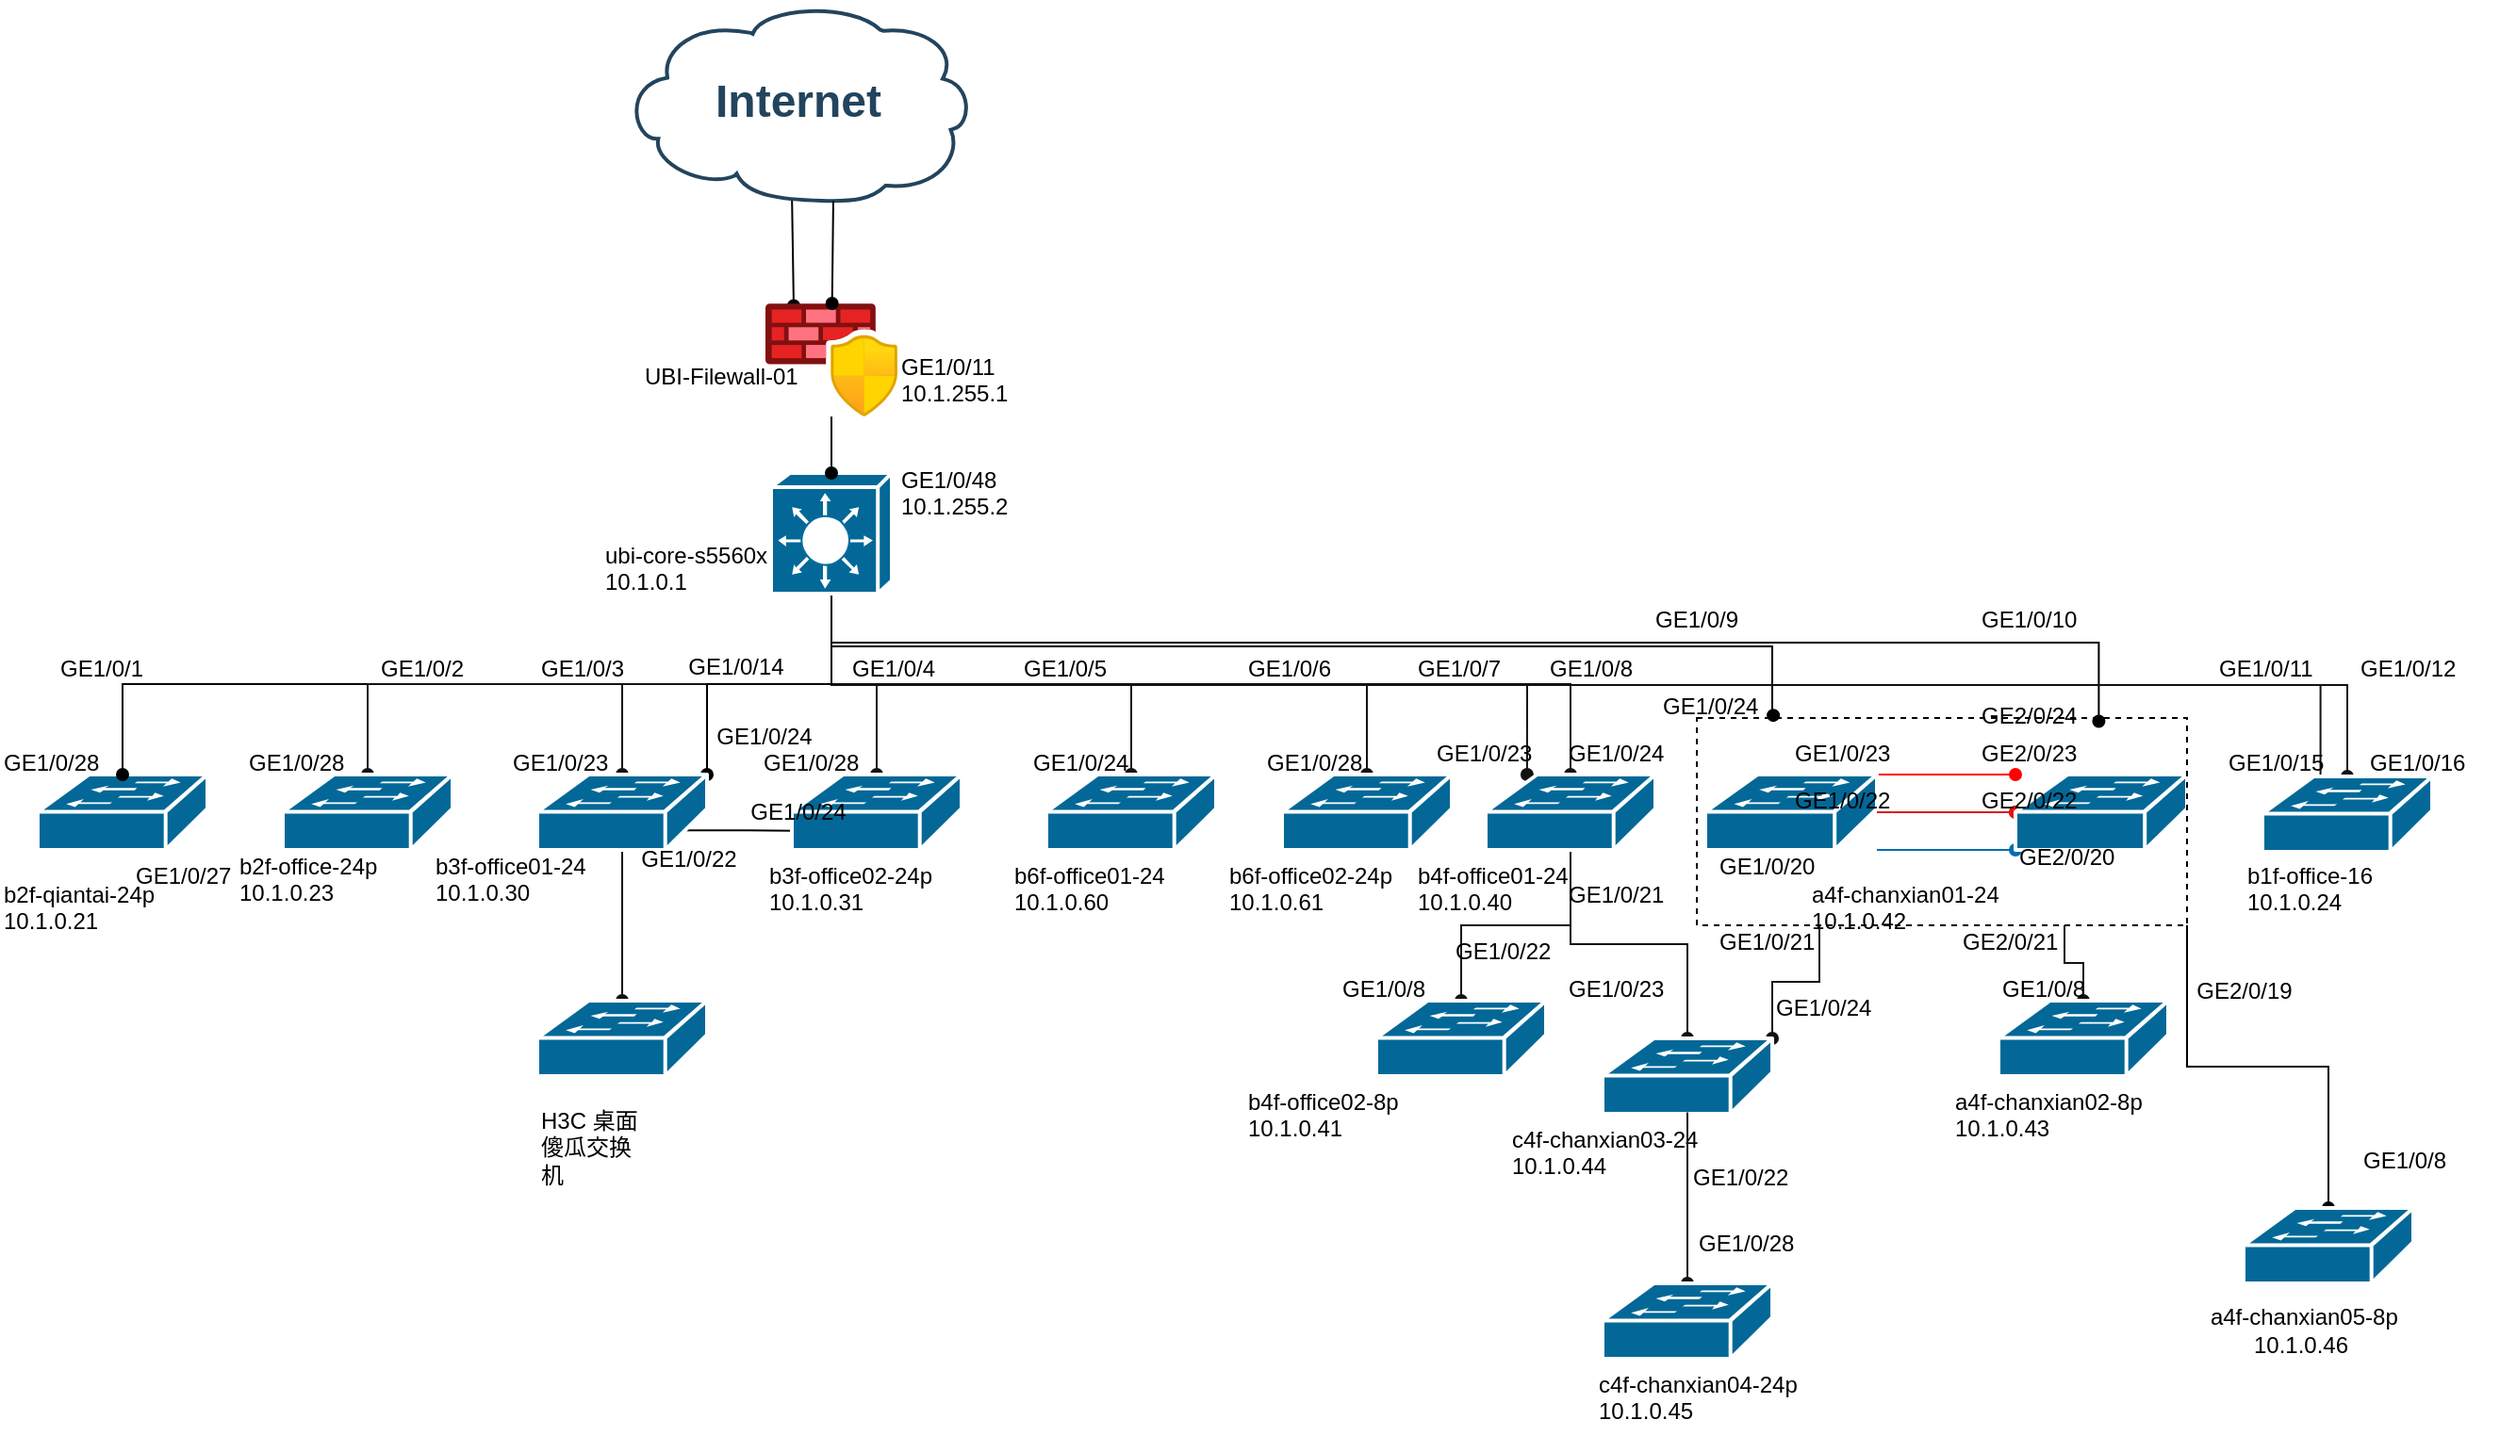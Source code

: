 <mxfile version="21.5.2" type="github">
  <diagram id="qAC-2gUao3_XOrqV8QIQ" name="第 1 页">
    <mxGraphModel dx="1050" dy="541" grid="1" gridSize="10" guides="1" tooltips="1" connect="1" arrows="1" fold="1" page="1" pageScale="1" pageWidth="1654" pageHeight="1169" math="0" shadow="0">
      <root>
        <mxCell id="0" />
        <mxCell id="1" parent="0" />
        <mxCell id="j8gw7dnLNOPa8KJu4PWc-7" style="rounded=0;orthogonalLoop=1;jettySize=auto;html=1;entryX=0.214;entryY=0.02;entryDx=0;entryDy=0;entryPerimeter=0;endArrow=oval;endFill=1;" parent="1" target="j8gw7dnLNOPa8KJu4PWc-6" edge="1">
          <mxGeometry relative="1" as="geometry">
            <mxPoint x="600" y="270" as="sourcePoint" />
          </mxGeometry>
        </mxCell>
        <mxCell id="j8gw7dnLNOPa8KJu4PWc-1" value="Internet" style="shape=mxgraph.cisco.storage.cloud;html=1;dashed=0;strokeColor=#23445D;fillColor=#ffffff;strokeWidth=2;fontFamily=Helvetica;fontSize=24;fontColor=#23445D;align=center;fontStyle=1" parent="1" vertex="1">
          <mxGeometry x="510" y="170" width="186" height="106" as="geometry" />
        </mxCell>
        <mxCell id="j8gw7dnLNOPa8KJu4PWc-2" value="" style="shape=mxgraph.cisco.switches.workgroup_switch;sketch=0;html=1;pointerEvents=1;dashed=0;fillColor=#036897;strokeColor=#ffffff;strokeWidth=2;verticalLabelPosition=bottom;verticalAlign=top;align=center;outlineConnect=0;" parent="1" vertex="1">
          <mxGeometry x="200" y="580" width="90" height="40" as="geometry" />
        </mxCell>
        <mxCell id="j8gw7dnLNOPa8KJu4PWc-13" style="edgeStyle=orthogonalEdgeStyle;rounded=0;orthogonalLoop=1;jettySize=auto;html=1;exitX=0.5;exitY=1;exitDx=0;exitDy=0;exitPerimeter=0;entryX=0.5;entryY=0;entryDx=0;entryDy=0;entryPerimeter=0;endArrow=oval;endFill=1;" parent="1" source="j8gw7dnLNOPa8KJu4PWc-3" target="j8gw7dnLNOPa8KJu4PWc-2" edge="1">
          <mxGeometry relative="1" as="geometry" />
        </mxCell>
        <mxCell id="BBU3DSzOWEY-UXr2ZPLk-32" style="edgeStyle=orthogonalEdgeStyle;rounded=0;orthogonalLoop=1;jettySize=auto;html=1;exitX=0.5;exitY=1;exitDx=0;exitDy=0;exitPerimeter=0;endArrow=oval;endFill=1;entryX=0.156;entryY=-0.013;entryDx=0;entryDy=0;entryPerimeter=0;" parent="1" source="j8gw7dnLNOPa8KJu4PWc-3" target="BBU3DSzOWEY-UXr2ZPLk-63" edge="1">
          <mxGeometry relative="1" as="geometry">
            <mxPoint x="1121" y="545" as="targetPoint" />
            <Array as="points">
              <mxPoint x="621" y="512" />
              <mxPoint x="1120" y="512" />
              <mxPoint x="1120" y="545" />
              <mxPoint x="1121" y="545" />
            </Array>
          </mxGeometry>
        </mxCell>
        <mxCell id="BBU3DSzOWEY-UXr2ZPLk-33" style="edgeStyle=orthogonalEdgeStyle;rounded=0;orthogonalLoop=1;jettySize=auto;html=1;exitX=0.5;exitY=1;exitDx=0;exitDy=0;exitPerimeter=0;entryX=0.82;entryY=0.016;entryDx=0;entryDy=0;entryPerimeter=0;endArrow=oval;endFill=1;" parent="1" source="j8gw7dnLNOPa8KJu4PWc-3" target="BBU3DSzOWEY-UXr2ZPLk-63" edge="1">
          <mxGeometry relative="1" as="geometry">
            <mxPoint x="1291.674" y="542.16" as="targetPoint" />
            <Array as="points">
              <mxPoint x="621" y="510" />
              <mxPoint x="1293" y="510" />
            </Array>
          </mxGeometry>
        </mxCell>
        <mxCell id="BBU3DSzOWEY-UXr2ZPLk-50" style="edgeStyle=orthogonalEdgeStyle;rounded=0;orthogonalLoop=1;jettySize=auto;html=1;exitX=0.5;exitY=1;exitDx=0;exitDy=0;exitPerimeter=0;entryX=0.5;entryY=0;entryDx=0;entryDy=0;entryPerimeter=0;strokeColor=#121212;endArrow=oval;endFill=1;" parent="1" source="j8gw7dnLNOPa8KJu4PWc-3" target="BBU3DSzOWEY-UXr2ZPLk-49" edge="1">
          <mxGeometry relative="1" as="geometry" />
        </mxCell>
        <mxCell id="BBU3DSzOWEY-UXr2ZPLk-52" style="edgeStyle=orthogonalEdgeStyle;rounded=0;orthogonalLoop=1;jettySize=auto;html=1;exitX=0.5;exitY=1;exitDx=0;exitDy=0;exitPerimeter=0;strokeColor=#121212;endArrow=oval;endFill=1;" parent="1" source="j8gw7dnLNOPa8KJu4PWc-3" target="BBU3DSzOWEY-UXr2ZPLk-51" edge="1">
          <mxGeometry relative="1" as="geometry" />
        </mxCell>
        <mxCell id="BBU3DSzOWEY-UXr2ZPLk-54" style="edgeStyle=orthogonalEdgeStyle;rounded=0;orthogonalLoop=1;jettySize=auto;html=1;exitX=0.5;exitY=1;exitDx=0;exitDy=0;exitPerimeter=0;entryX=0.5;entryY=0;entryDx=0;entryDy=0;entryPerimeter=0;strokeColor=#121212;endArrow=oval;endFill=1;" parent="1" source="j8gw7dnLNOPa8KJu4PWc-3" target="BBU3DSzOWEY-UXr2ZPLk-53" edge="1">
          <mxGeometry relative="1" as="geometry" />
        </mxCell>
        <mxCell id="BBU3DSzOWEY-UXr2ZPLk-56" style="edgeStyle=orthogonalEdgeStyle;rounded=0;orthogonalLoop=1;jettySize=auto;html=1;exitX=0.5;exitY=1;exitDx=0;exitDy=0;exitPerimeter=0;strokeColor=#121212;endArrow=oval;endFill=1;" parent="1" source="j8gw7dnLNOPa8KJu4PWc-3" target="BBU3DSzOWEY-UXr2ZPLk-55" edge="1">
          <mxGeometry relative="1" as="geometry" />
        </mxCell>
        <mxCell id="BBU3DSzOWEY-UXr2ZPLk-58" style="edgeStyle=orthogonalEdgeStyle;rounded=0;orthogonalLoop=1;jettySize=auto;html=1;exitX=0.5;exitY=1;exitDx=0;exitDy=0;exitPerimeter=0;strokeColor=#121212;endArrow=oval;endFill=1;" parent="1" source="j8gw7dnLNOPa8KJu4PWc-3" target="BBU3DSzOWEY-UXr2ZPLk-57" edge="1">
          <mxGeometry relative="1" as="geometry" />
        </mxCell>
        <mxCell id="BBU3DSzOWEY-UXr2ZPLk-61" style="edgeStyle=orthogonalEdgeStyle;rounded=0;orthogonalLoop=1;jettySize=auto;html=1;exitX=0.5;exitY=1;exitDx=0;exitDy=0;exitPerimeter=0;entryX=0.244;entryY=0;entryDx=0;entryDy=0;entryPerimeter=0;strokeColor=#121212;endArrow=oval;endFill=1;" parent="1" source="j8gw7dnLNOPa8KJu4PWc-3" target="BBU3DSzOWEY-UXr2ZPLk-60" edge="1">
          <mxGeometry relative="1" as="geometry" />
        </mxCell>
        <mxCell id="BBU3DSzOWEY-UXr2ZPLk-62" style="edgeStyle=orthogonalEdgeStyle;rounded=0;orthogonalLoop=1;jettySize=auto;html=1;exitX=0.5;exitY=1;exitDx=0;exitDy=0;exitPerimeter=0;strokeColor=#121212;endArrow=oval;endFill=1;" parent="1" source="j8gw7dnLNOPa8KJu4PWc-3" target="BBU3DSzOWEY-UXr2ZPLk-60" edge="1">
          <mxGeometry relative="1" as="geometry" />
        </mxCell>
        <mxCell id="BBU3DSzOWEY-UXr2ZPLk-66" style="edgeStyle=orthogonalEdgeStyle;rounded=0;orthogonalLoop=1;jettySize=auto;html=1;exitX=0.5;exitY=1;exitDx=0;exitDy=0;exitPerimeter=0;entryX=0.342;entryY=0.32;entryDx=0;entryDy=0;entryPerimeter=0;strokeColor=#121212;endArrow=oval;endFill=1;" parent="1" source="j8gw7dnLNOPa8KJu4PWc-3" target="BBU3DSzOWEY-UXr2ZPLk-65" edge="1">
          <mxGeometry relative="1" as="geometry" />
        </mxCell>
        <mxCell id="BBU3DSzOWEY-UXr2ZPLk-74" style="edgeStyle=orthogonalEdgeStyle;rounded=0;orthogonalLoop=1;jettySize=auto;html=1;exitX=0.5;exitY=1;exitDx=0;exitDy=0;exitPerimeter=0;strokeColor=#121212;endArrow=oval;endFill=1;" parent="1" source="j8gw7dnLNOPa8KJu4PWc-3" target="BBU3DSzOWEY-UXr2ZPLk-65" edge="1">
          <mxGeometry relative="1" as="geometry" />
        </mxCell>
        <mxCell id="bvoL1i-0vqs1QrC019pb-3" style="edgeStyle=orthogonalEdgeStyle;rounded=0;orthogonalLoop=1;jettySize=auto;html=1;exitX=0.5;exitY=1;exitDx=0;exitDy=0;exitPerimeter=0;entryX=1;entryY=0;entryDx=0;entryDy=0;entryPerimeter=0;endArrow=oval;endFill=1;" edge="1" parent="1" source="j8gw7dnLNOPa8KJu4PWc-3" target="BBU3DSzOWEY-UXr2ZPLk-51">
          <mxGeometry relative="1" as="geometry" />
        </mxCell>
        <mxCell id="j8gw7dnLNOPa8KJu4PWc-3" value="" style="shape=mxgraph.cisco.switches.layer_3_switch;sketch=0;html=1;pointerEvents=1;dashed=0;fillColor=#036897;strokeColor=#ffffff;strokeWidth=2;verticalLabelPosition=bottom;verticalAlign=top;align=center;outlineConnect=0;" parent="1" vertex="1">
          <mxGeometry x="589" y="420" width="64" height="64" as="geometry" />
        </mxCell>
        <mxCell id="j8gw7dnLNOPa8KJu4PWc-6" value="" style="aspect=fixed;html=1;points=[];align=center;image;fontSize=12;image=img/lib/azure2/networking/Azure_Firewall_Manager.svg;" parent="1" vertex="1">
          <mxGeometry x="586" y="330" width="70" height="60" as="geometry" />
        </mxCell>
        <mxCell id="j8gw7dnLNOPa8KJu4PWc-8" style="rounded=0;orthogonalLoop=1;jettySize=auto;html=1;endArrow=oval;endFill=1;exitX=0.602;exitY=0.998;exitDx=0;exitDy=0;exitPerimeter=0;" parent="1" source="j8gw7dnLNOPa8KJu4PWc-1" target="j8gw7dnLNOPa8KJu4PWc-6" edge="1">
          <mxGeometry relative="1" as="geometry">
            <mxPoint x="610" y="280" as="sourcePoint" />
            <mxPoint x="610.98" y="351.2" as="targetPoint" />
          </mxGeometry>
        </mxCell>
        <mxCell id="j8gw7dnLNOPa8KJu4PWc-10" style="edgeStyle=none;rounded=0;orthogonalLoop=1;jettySize=auto;html=1;entryX=0.5;entryY=0;entryDx=0;entryDy=0;entryPerimeter=0;endArrow=oval;endFill=1;" parent="1" source="j8gw7dnLNOPa8KJu4PWc-6" target="j8gw7dnLNOPa8KJu4PWc-3" edge="1">
          <mxGeometry relative="1" as="geometry">
            <mxPoint x="631" y="494" as="sourcePoint" />
            <mxPoint x="631" y="570.0" as="targetPoint" />
          </mxGeometry>
        </mxCell>
        <mxCell id="j8gw7dnLNOPa8KJu4PWc-11" value="GE1/0/48&lt;br&gt;10.1.255.2" style="text;whiteSpace=wrap;html=1;" parent="1" vertex="1">
          <mxGeometry x="656" y="410" width="80" height="40" as="geometry" />
        </mxCell>
        <mxCell id="j8gw7dnLNOPa8KJu4PWc-12" value="GE1/0/11&lt;br&gt;10.1.255.1" style="text;whiteSpace=wrap;html=1;" parent="1" vertex="1">
          <mxGeometry x="656" y="350" width="60" height="50" as="geometry" />
        </mxCell>
        <mxCell id="j8gw7dnLNOPa8KJu4PWc-45" style="rounded=0;orthogonalLoop=1;jettySize=auto;html=1;exitX=1;exitY=0;exitDx=0;exitDy=0;exitPerimeter=0;entryX=0;entryY=0;entryDx=0;entryDy=0;entryPerimeter=0;endArrow=oval;endFill=1;strokeColor=#FF0000;" parent="1" source="j8gw7dnLNOPa8KJu4PWc-17" target="j8gw7dnLNOPa8KJu4PWc-44" edge="1">
          <mxGeometry relative="1" as="geometry" />
        </mxCell>
        <mxCell id="j8gw7dnLNOPa8KJu4PWc-46" style="rounded=0;orthogonalLoop=1;jettySize=auto;html=1;exitX=1;exitY=0.5;exitDx=0;exitDy=0;exitPerimeter=0;entryX=0;entryY=0.5;entryDx=0;entryDy=0;entryPerimeter=0;endArrow=oval;endFill=1;strokeColor=#FF0000;startArrow=none;" parent="1" target="j8gw7dnLNOPa8KJu4PWc-44" edge="1">
          <mxGeometry relative="1" as="geometry">
            <mxPoint x="1332" y="600" as="sourcePoint" />
          </mxGeometry>
        </mxCell>
        <mxCell id="j8gw7dnLNOPa8KJu4PWc-47" style="edgeStyle=none;rounded=0;orthogonalLoop=1;jettySize=auto;html=1;exitX=1;exitY=1;exitDx=0;exitDy=0;exitPerimeter=0;entryX=0;entryY=1;entryDx=0;entryDy=0;entryPerimeter=0;endArrow=oval;endFill=1;fillColor=#1ba1e2;strokeColor=#006EAF;" parent="1" source="j8gw7dnLNOPa8KJu4PWc-17" target="j8gw7dnLNOPa8KJu4PWc-44" edge="1">
          <mxGeometry relative="1" as="geometry" />
        </mxCell>
        <mxCell id="BBU3DSzOWEY-UXr2ZPLk-42" style="edgeStyle=orthogonalEdgeStyle;rounded=0;orthogonalLoop=1;jettySize=auto;html=1;exitX=1;exitY=0.5;exitDx=0;exitDy=0;exitPerimeter=0;entryX=0;entryY=0.5;entryDx=0;entryDy=0;entryPerimeter=0;endArrow=oval;endFill=1;strokeColor=#de1717;" parent="1" source="j8gw7dnLNOPa8KJu4PWc-17" target="j8gw7dnLNOPa8KJu4PWc-44" edge="1">
          <mxGeometry relative="1" as="geometry" />
        </mxCell>
        <mxCell id="j8gw7dnLNOPa8KJu4PWc-17" value="" style="shape=mxgraph.cisco.switches.workgroup_switch;sketch=0;html=1;pointerEvents=1;dashed=0;fillColor=#036897;strokeColor=#ffffff;strokeWidth=2;verticalLabelPosition=bottom;verticalAlign=top;align=center;outlineConnect=0;points=[[0,0,0,0,0],[0,0.5,0,0,0],[0,1,0,0,0],[0.5,0,0,0,0],[0.5,1,0,0,0],[1,0,0,0,0],[1,0.5,0,0,0],[1,1,0,0,0]];" parent="1" vertex="1">
          <mxGeometry x="1084.5" y="580" width="91" height="40" as="geometry" />
        </mxCell>
        <mxCell id="j8gw7dnLNOPa8KJu4PWc-18" value="b2f-qiantai-24p&lt;br&gt;10.1.0.21" style="text;whiteSpace=wrap;html=1;" parent="1" vertex="1">
          <mxGeometry x="180" y="630" width="100" height="40" as="geometry" />
        </mxCell>
        <mxCell id="j8gw7dnLNOPa8KJu4PWc-19" value="GE1/0/1" style="text;whiteSpace=wrap;html=1;" parent="1" vertex="1">
          <mxGeometry x="210" y="510" width="80" height="30" as="geometry" />
        </mxCell>
        <mxCell id="j8gw7dnLNOPa8KJu4PWc-20" value="GE1/0/28" style="text;whiteSpace=wrap;html=1;" parent="1" vertex="1">
          <mxGeometry x="180" y="560" width="70" height="40" as="geometry" />
        </mxCell>
        <mxCell id="j8gw7dnLNOPa8KJu4PWc-22" value="b2f-office-24p&lt;br&gt;10.1.0.23" style="text;whiteSpace=wrap;html=1;" parent="1" vertex="1">
          <mxGeometry x="305" y="615" width="80" height="40" as="geometry" />
        </mxCell>
        <mxCell id="j8gw7dnLNOPa8KJu4PWc-23" value="GE1/0/2" style="text;whiteSpace=wrap;html=1;" parent="1" vertex="1">
          <mxGeometry x="380" y="510" width="80" height="40" as="geometry" />
        </mxCell>
        <mxCell id="j8gw7dnLNOPa8KJu4PWc-25" value="GE1/0/28" style="text;whiteSpace=wrap;html=1;" parent="1" vertex="1">
          <mxGeometry x="310" y="560" width="70" height="40" as="geometry" />
        </mxCell>
        <mxCell id="j8gw7dnLNOPa8KJu4PWc-28" value="ubi-core-s5560x&lt;br&gt;10.1.0.1" style="text;whiteSpace=wrap;html=1;" parent="1" vertex="1">
          <mxGeometry x="499" y="450" width="90" height="35" as="geometry" />
        </mxCell>
        <mxCell id="j8gw7dnLNOPa8KJu4PWc-26" value="b3f-office01-24&lt;br&gt;10.1.0.30" style="text;whiteSpace=wrap;html=1;" parent="1" vertex="1">
          <mxGeometry x="409" y="615" width="90" height="40" as="geometry" />
        </mxCell>
        <mxCell id="j8gw7dnLNOPa8KJu4PWc-29" value="UBI-Filewall-01" style="text;whiteSpace=wrap;html=1;" parent="1" vertex="1">
          <mxGeometry x="520" y="355" width="110" height="40" as="geometry" />
        </mxCell>
        <mxCell id="j8gw7dnLNOPa8KJu4PWc-33" value="GE1/0/27" style="text;whiteSpace=wrap;html=1;" parent="1" vertex="1">
          <mxGeometry x="250" y="620" width="80" height="40" as="geometry" />
        </mxCell>
        <mxCell id="j8gw7dnLNOPa8KJu4PWc-44" value="" style="shape=mxgraph.cisco.switches.workgroup_switch;sketch=0;html=1;pointerEvents=1;dashed=0;fillColor=#036897;strokeColor=#ffffff;strokeWidth=2;verticalLabelPosition=bottom;verticalAlign=top;align=center;outlineConnect=0;points=[[0,0,0,0,0],[0,0.5,0,0,0],[0,1,0,0,0],[0.5,0,0,0,0],[0.5,1,0,0,0],[1,0,0,0,0],[1,0.5,0,0,0],[1,1,0,0,0]];" parent="1" vertex="1">
          <mxGeometry x="1249" y="580" width="91" height="40" as="geometry" />
        </mxCell>
        <mxCell id="j8gw7dnLNOPa8KJu4PWc-48" value="a4f-chanxian01-24&lt;br&gt;10.1.0.42" style="text;whiteSpace=wrap;html=1;" parent="1" vertex="1">
          <mxGeometry x="1139" y="630" width="130" height="40" as="geometry" />
        </mxCell>
        <mxCell id="j8gw7dnLNOPa8KJu4PWc-50" value="GE1/0/20" style="text;whiteSpace=wrap;html=1;" parent="1" vertex="1">
          <mxGeometry x="1090" y="615" width="70" height="35" as="geometry" />
        </mxCell>
        <mxCell id="j8gw7dnLNOPa8KJu4PWc-51" value="GE2/0/20" style="text;whiteSpace=wrap;html=1;" parent="1" vertex="1">
          <mxGeometry x="1249" y="610" width="61" height="30" as="geometry" />
        </mxCell>
        <mxCell id="BBU3DSzOWEY-UXr2ZPLk-1" value="GE1/0/23" style="text;whiteSpace=wrap;html=1;" parent="1" vertex="1">
          <mxGeometry x="450" y="560" width="70" height="40" as="geometry" />
        </mxCell>
        <mxCell id="BBU3DSzOWEY-UXr2ZPLk-2" value="GE1/0/3" style="text;whiteSpace=wrap;html=1;" parent="1" vertex="1">
          <mxGeometry x="465" y="510" width="55" height="30" as="geometry" />
        </mxCell>
        <mxCell id="BBU3DSzOWEY-UXr2ZPLk-6" value="b3f-office02-24p&lt;br&gt;10.1.0.31" style="text;whiteSpace=wrap;html=1;" parent="1" vertex="1">
          <mxGeometry x="586" y="620" width="90" height="30" as="geometry" />
        </mxCell>
        <mxCell id="BBU3DSzOWEY-UXr2ZPLk-8" value="GE1/0/28" style="text;whiteSpace=wrap;html=1;" parent="1" vertex="1">
          <mxGeometry x="583" y="560" width="57" height="30" as="geometry" />
        </mxCell>
        <mxCell id="BBU3DSzOWEY-UXr2ZPLk-10" value="GE1/0/4" style="text;whiteSpace=wrap;html=1;" parent="1" vertex="1">
          <mxGeometry x="630" y="510" width="57" height="40" as="geometry" />
        </mxCell>
        <mxCell id="BBU3DSzOWEY-UXr2ZPLk-13" value="GE1/0/5" style="text;whiteSpace=wrap;html=1;" parent="1" vertex="1">
          <mxGeometry x="721" y="510" width="80" height="40" as="geometry" />
        </mxCell>
        <mxCell id="BBU3DSzOWEY-UXr2ZPLk-14" value="GE1/0/24" style="text;whiteSpace=wrap;html=1;" parent="1" vertex="1">
          <mxGeometry x="726" y="560" width="70" height="40" as="geometry" />
        </mxCell>
        <mxCell id="BBU3DSzOWEY-UXr2ZPLk-15" value="b6f-office01-24&lt;br&gt;10.1.0.60" style="text;whiteSpace=wrap;html=1;" parent="1" vertex="1">
          <mxGeometry x="716" y="620" width="90" height="30" as="geometry" />
        </mxCell>
        <mxCell id="BBU3DSzOWEY-UXr2ZPLk-25" value="GE1/0/6" style="text;whiteSpace=wrap;html=1;" parent="1" vertex="1">
          <mxGeometry x="840" y="510" width="60" height="30" as="geometry" />
        </mxCell>
        <mxCell id="BBU3DSzOWEY-UXr2ZPLk-26" value="GE1/0/28" style="text;whiteSpace=wrap;html=1;" parent="1" vertex="1">
          <mxGeometry x="850" y="560" width="60" height="30" as="geometry" />
        </mxCell>
        <mxCell id="BBU3DSzOWEY-UXr2ZPLk-27" value="b6f-office02-24p&lt;br&gt;10.1.0.61" style="text;whiteSpace=wrap;html=1;" parent="1" vertex="1">
          <mxGeometry x="830" y="620" width="120" height="40" as="geometry" />
        </mxCell>
        <mxCell id="BBU3DSzOWEY-UXr2ZPLk-28" value="b4f-office01-24&lt;br&gt;10.1.0.40" style="text;whiteSpace=wrap;html=1;" parent="1" vertex="1">
          <mxGeometry x="930" y="620" width="90" height="30" as="geometry" />
        </mxCell>
        <mxCell id="BBU3DSzOWEY-UXr2ZPLk-29" value="GE1/0/23" style="text;whiteSpace=wrap;html=1;" parent="1" vertex="1">
          <mxGeometry x="940" y="555" width="50" height="26" as="geometry" />
        </mxCell>
        <mxCell id="BBU3DSzOWEY-UXr2ZPLk-30" value="GE1/0/24" style="text;whiteSpace=wrap;html=1;" parent="1" vertex="1">
          <mxGeometry x="1010" y="555" width="70" height="40" as="geometry" />
        </mxCell>
        <mxCell id="BBU3DSzOWEY-UXr2ZPLk-34" value="GE1/0/24" style="text;whiteSpace=wrap;html=1;" parent="1" vertex="1">
          <mxGeometry x="1060" y="530" width="51" height="45" as="geometry" />
        </mxCell>
        <mxCell id="BBU3DSzOWEY-UXr2ZPLk-35" value="GE2/0/24" style="text;whiteSpace=wrap;html=1;" parent="1" vertex="1">
          <mxGeometry x="1229" y="535" width="40" height="15" as="geometry" />
        </mxCell>
        <mxCell id="BBU3DSzOWEY-UXr2ZPLk-36" value="GE1/0/9" style="text;whiteSpace=wrap;html=1;" parent="1" vertex="1">
          <mxGeometry x="1055.5" y="484" width="80" height="40" as="geometry" />
        </mxCell>
        <mxCell id="BBU3DSzOWEY-UXr2ZPLk-37" value="GE1/0/10" style="text;whiteSpace=wrap;html=1;" parent="1" vertex="1">
          <mxGeometry x="1229" y="484" width="80" height="40" as="geometry" />
        </mxCell>
        <mxCell id="BBU3DSzOWEY-UXr2ZPLk-38" value="GE1/0/7" style="text;whiteSpace=wrap;html=1;" parent="1" vertex="1">
          <mxGeometry x="930" y="510" width="50" height="30" as="geometry" />
        </mxCell>
        <mxCell id="BBU3DSzOWEY-UXr2ZPLk-39" value="GE1/0/8" style="text;whiteSpace=wrap;html=1;" parent="1" vertex="1">
          <mxGeometry x="1000" y="510" width="60" height="30" as="geometry" />
        </mxCell>
        <mxCell id="BBU3DSzOWEY-UXr2ZPLk-49" value="" style="shape=mxgraph.cisco.switches.workgroup_switch;sketch=0;html=1;pointerEvents=1;dashed=0;fillColor=#036897;strokeColor=#ffffff;strokeWidth=2;verticalLabelPosition=bottom;verticalAlign=top;align=center;outlineConnect=0;" parent="1" vertex="1">
          <mxGeometry x="330" y="580" width="90" height="40" as="geometry" />
        </mxCell>
        <mxCell id="BBU3DSzOWEY-UXr2ZPLk-83" style="edgeStyle=none;rounded=0;orthogonalLoop=1;jettySize=auto;html=1;exitX=0.5;exitY=0.98;exitDx=0;exitDy=0;exitPerimeter=0;strokeColor=#121212;endArrow=oval;endFill=1;" parent="1" source="BBU3DSzOWEY-UXr2ZPLk-51" target="BBU3DSzOWEY-UXr2ZPLk-82" edge="1">
          <mxGeometry relative="1" as="geometry" />
        </mxCell>
        <mxCell id="bvoL1i-0vqs1QrC019pb-6" style="edgeStyle=orthogonalEdgeStyle;rounded=0;orthogonalLoop=1;jettySize=auto;html=1;exitX=0.87;exitY=0.74;exitDx=0;exitDy=0;exitPerimeter=0;entryX=0.111;entryY=0.75;entryDx=0;entryDy=0;entryPerimeter=0;" edge="1" parent="1" source="BBU3DSzOWEY-UXr2ZPLk-51" target="BBU3DSzOWEY-UXr2ZPLk-53">
          <mxGeometry relative="1" as="geometry" />
        </mxCell>
        <mxCell id="BBU3DSzOWEY-UXr2ZPLk-51" value="" style="shape=mxgraph.cisco.switches.workgroup_switch;sketch=0;html=1;pointerEvents=1;dashed=0;fillColor=#036897;strokeColor=#ffffff;strokeWidth=2;verticalLabelPosition=bottom;verticalAlign=top;align=center;outlineConnect=0;" parent="1" vertex="1">
          <mxGeometry x="465" y="580" width="90" height="40" as="geometry" />
        </mxCell>
        <mxCell id="BBU3DSzOWEY-UXr2ZPLk-53" value="" style="shape=mxgraph.cisco.switches.workgroup_switch;sketch=0;html=1;pointerEvents=1;dashed=0;fillColor=#036897;strokeColor=#ffffff;strokeWidth=2;verticalLabelPosition=bottom;verticalAlign=top;align=center;outlineConnect=0;" parent="1" vertex="1">
          <mxGeometry x="600" y="580" width="90" height="40" as="geometry" />
        </mxCell>
        <mxCell id="BBU3DSzOWEY-UXr2ZPLk-55" value="" style="shape=mxgraph.cisco.switches.workgroup_switch;sketch=0;html=1;pointerEvents=1;dashed=0;fillColor=#036897;strokeColor=#ffffff;strokeWidth=2;verticalLabelPosition=bottom;verticalAlign=top;align=center;outlineConnect=0;" parent="1" vertex="1">
          <mxGeometry x="735" y="580" width="90" height="40" as="geometry" />
        </mxCell>
        <mxCell id="BBU3DSzOWEY-UXr2ZPLk-57" value="" style="shape=mxgraph.cisco.switches.workgroup_switch;sketch=0;html=1;pointerEvents=1;dashed=0;fillColor=#036897;strokeColor=#ffffff;strokeWidth=2;verticalLabelPosition=bottom;verticalAlign=top;align=center;outlineConnect=0;" parent="1" vertex="1">
          <mxGeometry x="860" y="580" width="90" height="40" as="geometry" />
        </mxCell>
        <mxCell id="BBU3DSzOWEY-UXr2ZPLk-87" style="edgeStyle=orthogonalEdgeStyle;rounded=0;orthogonalLoop=1;jettySize=auto;html=1;exitX=0.5;exitY=0.98;exitDx=0;exitDy=0;exitPerimeter=0;strokeColor=#121212;endArrow=oval;endFill=1;" parent="1" source="BBU3DSzOWEY-UXr2ZPLk-60" target="BBU3DSzOWEY-UXr2ZPLk-85" edge="1">
          <mxGeometry relative="1" as="geometry" />
        </mxCell>
        <mxCell id="BBU3DSzOWEY-UXr2ZPLk-92" style="edgeStyle=orthogonalEdgeStyle;rounded=0;orthogonalLoop=1;jettySize=auto;html=1;exitX=0.5;exitY=0.98;exitDx=0;exitDy=0;exitPerimeter=0;entryX=0.5;entryY=0;entryDx=0;entryDy=0;entryPerimeter=0;strokeColor=#121212;endArrow=oval;endFill=1;" parent="1" source="BBU3DSzOWEY-UXr2ZPLk-60" target="BBU3DSzOWEY-UXr2ZPLk-86" edge="1">
          <mxGeometry relative="1" as="geometry" />
        </mxCell>
        <mxCell id="BBU3DSzOWEY-UXr2ZPLk-60" value="" style="shape=mxgraph.cisco.switches.workgroup_switch;sketch=0;html=1;pointerEvents=1;dashed=0;fillColor=#036897;strokeColor=#ffffff;strokeWidth=2;verticalLabelPosition=bottom;verticalAlign=top;align=center;outlineConnect=0;" parent="1" vertex="1">
          <mxGeometry x="968" y="580" width="90" height="40" as="geometry" />
        </mxCell>
        <mxCell id="BBU3DSzOWEY-UXr2ZPLk-108" style="edgeStyle=orthogonalEdgeStyle;rounded=0;orthogonalLoop=1;jettySize=auto;html=1;exitX=0.25;exitY=1;exitDx=0;exitDy=0;strokeColor=#121212;endArrow=oval;endFill=1;entryX=1;entryY=0;entryDx=0;entryDy=0;entryPerimeter=0;" parent="1" source="BBU3DSzOWEY-UXr2ZPLk-63" target="BBU3DSzOWEY-UXr2ZPLk-86" edge="1">
          <mxGeometry relative="1" as="geometry">
            <mxPoint x="1160" y="720" as="targetPoint" />
          </mxGeometry>
        </mxCell>
        <mxCell id="BBU3DSzOWEY-UXr2ZPLk-116" style="edgeStyle=orthogonalEdgeStyle;rounded=0;orthogonalLoop=1;jettySize=auto;html=1;exitX=0.75;exitY=1;exitDx=0;exitDy=0;strokeColor=#121212;endArrow=oval;endFill=1;" parent="1" source="BBU3DSzOWEY-UXr2ZPLk-63" target="BBU3DSzOWEY-UXr2ZPLk-107" edge="1">
          <mxGeometry relative="1" as="geometry" />
        </mxCell>
        <mxCell id="bvoL1i-0vqs1QrC019pb-9" style="edgeStyle=orthogonalEdgeStyle;rounded=0;orthogonalLoop=1;jettySize=auto;html=1;exitX=1;exitY=1;exitDx=0;exitDy=0;endArrow=oval;endFill=1;entryX=0.5;entryY=0;entryDx=0;entryDy=0;entryPerimeter=0;" edge="1" parent="1" source="BBU3DSzOWEY-UXr2ZPLk-63" target="bvoL1i-0vqs1QrC019pb-10">
          <mxGeometry relative="1" as="geometry">
            <mxPoint x="1420" y="810" as="targetPoint" />
          </mxGeometry>
        </mxCell>
        <mxCell id="BBU3DSzOWEY-UXr2ZPLk-63" value="" style="rounded=0;whiteSpace=wrap;html=1;fillColor=none;dashed=1;" parent="1" vertex="1">
          <mxGeometry x="1080" y="550" width="260" height="110" as="geometry" />
        </mxCell>
        <mxCell id="BBU3DSzOWEY-UXr2ZPLk-65" value="" style="shape=mxgraph.cisco.switches.workgroup_switch;sketch=0;html=1;pointerEvents=1;dashed=0;fillColor=#036897;strokeColor=#ffffff;strokeWidth=2;verticalLabelPosition=bottom;verticalAlign=top;align=center;outlineConnect=0;" parent="1" vertex="1">
          <mxGeometry x="1380" y="581" width="90" height="40" as="geometry" />
        </mxCell>
        <mxCell id="BBU3DSzOWEY-UXr2ZPLk-67" value="GE1/0/15" style="text;whiteSpace=wrap;html=1;" parent="1" vertex="1">
          <mxGeometry x="1360" y="560" width="70" height="40" as="geometry" />
        </mxCell>
        <mxCell id="BBU3DSzOWEY-UXr2ZPLk-68" value="b1f-office-16&lt;br&gt;10.1.0.24" style="text;whiteSpace=wrap;html=1;" parent="1" vertex="1">
          <mxGeometry x="1370" y="620" width="90" height="40" as="geometry" />
        </mxCell>
        <mxCell id="BBU3DSzOWEY-UXr2ZPLk-69" value="GE1/0/11" style="text;whiteSpace=wrap;html=1;" parent="1" vertex="1">
          <mxGeometry x="1355" y="510" width="80" height="40" as="geometry" />
        </mxCell>
        <mxCell id="BBU3DSzOWEY-UXr2ZPLk-75" value="GE1/0/16" style="text;whiteSpace=wrap;html=1;" parent="1" vertex="1">
          <mxGeometry x="1435" y="560" width="70" height="30" as="geometry" />
        </mxCell>
        <mxCell id="BBU3DSzOWEY-UXr2ZPLk-76" value="GE1/0/12" style="text;whiteSpace=wrap;html=1;" parent="1" vertex="1">
          <mxGeometry x="1430" y="510" width="70" height="30" as="geometry" />
        </mxCell>
        <mxCell id="BBU3DSzOWEY-UXr2ZPLk-82" value="" style="shape=mxgraph.cisco.switches.workgroup_switch;sketch=0;html=1;pointerEvents=1;dashed=0;fillColor=#036897;strokeColor=#ffffff;strokeWidth=2;verticalLabelPosition=bottom;verticalAlign=top;align=center;outlineConnect=0;" parent="1" vertex="1">
          <mxGeometry x="465" y="700" width="90" height="40" as="geometry" />
        </mxCell>
        <mxCell id="BBU3DSzOWEY-UXr2ZPLk-84" value="H3C 桌面傻瓜交换机" style="text;whiteSpace=wrap;html=1;" parent="1" vertex="1">
          <mxGeometry x="465" y="750" width="60" height="40" as="geometry" />
        </mxCell>
        <mxCell id="BBU3DSzOWEY-UXr2ZPLk-85" value="" style="shape=mxgraph.cisco.switches.workgroup_switch;sketch=0;html=1;pointerEvents=1;dashed=0;fillColor=#036897;strokeColor=#ffffff;strokeWidth=2;verticalLabelPosition=bottom;verticalAlign=top;align=center;outlineConnect=0;" parent="1" vertex="1">
          <mxGeometry x="910" y="700" width="90" height="40" as="geometry" />
        </mxCell>
        <mxCell id="BBU3DSzOWEY-UXr2ZPLk-86" value="" style="shape=mxgraph.cisco.switches.workgroup_switch;sketch=0;html=1;pointerEvents=1;dashed=0;fillColor=#036897;strokeColor=#ffffff;strokeWidth=2;verticalLabelPosition=bottom;verticalAlign=top;align=center;outlineConnect=0;" parent="1" vertex="1">
          <mxGeometry x="1030" y="720" width="90" height="40" as="geometry" />
        </mxCell>
        <mxCell id="BBU3DSzOWEY-UXr2ZPLk-88" value="c4f-chanxian03-24&lt;br&gt;10.1.0.44" style="text;whiteSpace=wrap;html=1;" parent="1" vertex="1">
          <mxGeometry x="980" y="760" width="130" height="40" as="geometry" />
        </mxCell>
        <mxCell id="BBU3DSzOWEY-UXr2ZPLk-89" value="GE1/0/23" style="text;whiteSpace=wrap;html=1;" parent="1" vertex="1">
          <mxGeometry x="1010" y="680" width="70" height="40" as="geometry" />
        </mxCell>
        <mxCell id="BBU3DSzOWEY-UXr2ZPLk-90" value="GE1/0/21" style="text;whiteSpace=wrap;html=1;" parent="1" vertex="1">
          <mxGeometry x="1010" y="630" width="80" height="40" as="geometry" />
        </mxCell>
        <mxCell id="BBU3DSzOWEY-UXr2ZPLk-91" value="b4f-office02-8p&lt;br&gt;10.1.0.41" style="text;whiteSpace=wrap;html=1;" parent="1" vertex="1">
          <mxGeometry x="840" y="740" width="110" height="40" as="geometry" />
        </mxCell>
        <mxCell id="BBU3DSzOWEY-UXr2ZPLk-93" value="GE1/0/8" style="text;whiteSpace=wrap;html=1;" parent="1" vertex="1">
          <mxGeometry x="890" y="680" width="60" height="40" as="geometry" />
        </mxCell>
        <mxCell id="BBU3DSzOWEY-UXr2ZPLk-94" value="GE1/0/22" style="text;whiteSpace=wrap;html=1;" parent="1" vertex="1">
          <mxGeometry x="950" y="660" width="60" height="30" as="geometry" />
        </mxCell>
        <mxCell id="BBU3DSzOWEY-UXr2ZPLk-101" value="GE1/0/22" style="text;whiteSpace=wrap;html=1;" parent="1" vertex="1">
          <mxGeometry x="1130" y="580" width="70" height="30" as="geometry" />
        </mxCell>
        <mxCell id="BBU3DSzOWEY-UXr2ZPLk-102" value="GE2/0/22" style="text;whiteSpace=wrap;html=1;" parent="1" vertex="1">
          <mxGeometry x="1229" y="580" width="60" height="30" as="geometry" />
        </mxCell>
        <mxCell id="BBU3DSzOWEY-UXr2ZPLk-103" value="GE1/0/23" style="text;whiteSpace=wrap;html=1;" parent="1" vertex="1">
          <mxGeometry x="1130" y="555" width="60" height="30" as="geometry" />
        </mxCell>
        <mxCell id="BBU3DSzOWEY-UXr2ZPLk-104" value="GE2/0/23" style="text;whiteSpace=wrap;html=1;" parent="1" vertex="1">
          <mxGeometry x="1229" y="555" width="60" height="30" as="geometry" />
        </mxCell>
        <mxCell id="BBU3DSzOWEY-UXr2ZPLk-122" style="edgeStyle=orthogonalEdgeStyle;rounded=0;orthogonalLoop=1;jettySize=auto;html=1;strokeColor=#121212;endArrow=oval;endFill=1;exitX=0.5;exitY=0.98;exitDx=0;exitDy=0;exitPerimeter=0;" parent="1" source="BBU3DSzOWEY-UXr2ZPLk-86" target="BBU3DSzOWEY-UXr2ZPLk-120" edge="1">
          <mxGeometry relative="1" as="geometry">
            <mxPoint x="1075" y="770" as="sourcePoint" />
          </mxGeometry>
        </mxCell>
        <mxCell id="BBU3DSzOWEY-UXr2ZPLk-107" value="" style="shape=mxgraph.cisco.switches.workgroup_switch;sketch=0;html=1;pointerEvents=1;dashed=0;fillColor=#036897;strokeColor=#ffffff;strokeWidth=2;verticalLabelPosition=bottom;verticalAlign=top;align=center;outlineConnect=0;" parent="1" vertex="1">
          <mxGeometry x="1240" y="700" width="90" height="40" as="geometry" />
        </mxCell>
        <mxCell id="BBU3DSzOWEY-UXr2ZPLk-112" value="GE1/0/24" style="text;whiteSpace=wrap;html=1;" parent="1" vertex="1">
          <mxGeometry x="1120" y="690" width="61" height="30" as="geometry" />
        </mxCell>
        <mxCell id="BBU3DSzOWEY-UXr2ZPLk-113" value="GE1/0/21" style="text;whiteSpace=wrap;html=1;" parent="1" vertex="1">
          <mxGeometry x="1090" y="655" width="60" height="30" as="geometry" />
        </mxCell>
        <mxCell id="BBU3DSzOWEY-UXr2ZPLk-117" value="a4f-chanxian02-8p&lt;br&gt;10.1.0.43" style="text;whiteSpace=wrap;html=1;" parent="1" vertex="1">
          <mxGeometry x="1214.5" y="740" width="130" height="40" as="geometry" />
        </mxCell>
        <mxCell id="BBU3DSzOWEY-UXr2ZPLk-118" value="GE1/0/8" style="text;whiteSpace=wrap;html=1;" parent="1" vertex="1">
          <mxGeometry x="1240" y="680" width="50" height="30" as="geometry" />
        </mxCell>
        <mxCell id="BBU3DSzOWEY-UXr2ZPLk-119" value="GE2/0/21" style="text;whiteSpace=wrap;html=1;" parent="1" vertex="1">
          <mxGeometry x="1219" y="655" width="60" height="30" as="geometry" />
        </mxCell>
        <mxCell id="BBU3DSzOWEY-UXr2ZPLk-120" value="" style="shape=mxgraph.cisco.switches.workgroup_switch;sketch=0;html=1;pointerEvents=1;dashed=0;fillColor=#036897;strokeColor=#ffffff;strokeWidth=2;verticalLabelPosition=bottom;verticalAlign=top;align=center;outlineConnect=0;" parent="1" vertex="1">
          <mxGeometry x="1030" y="850" width="90" height="40" as="geometry" />
        </mxCell>
        <mxCell id="BBU3DSzOWEY-UXr2ZPLk-121" value="c4f-chanxian04-24p&lt;br&gt;10.1.0.45" style="text;whiteSpace=wrap;html=1;" parent="1" vertex="1">
          <mxGeometry x="1025.5" y="890" width="140" height="40" as="geometry" />
        </mxCell>
        <mxCell id="BBU3DSzOWEY-UXr2ZPLk-123" value="GE1/0/28" style="text;whiteSpace=wrap;html=1;" parent="1" vertex="1">
          <mxGeometry x="1079" y="815" width="60" height="30" as="geometry" />
        </mxCell>
        <mxCell id="BBU3DSzOWEY-UXr2ZPLk-124" value="GE1/0/22" style="text;whiteSpace=wrap;html=1;" parent="1" vertex="1">
          <mxGeometry x="1075.5" y="780" width="60" height="30" as="geometry" />
        </mxCell>
        <mxCell id="bvoL1i-0vqs1QrC019pb-4" value="GE1/0/14" style="text;html=1;align=center;verticalAlign=middle;resizable=0;points=[];autosize=1;strokeColor=none;fillColor=none;" vertex="1" parent="1">
          <mxGeometry x="535" y="508" width="70" height="30" as="geometry" />
        </mxCell>
        <mxCell id="bvoL1i-0vqs1QrC019pb-5" value="GE1/0/24" style="text;html=1;align=center;verticalAlign=middle;resizable=0;points=[];autosize=1;strokeColor=none;fillColor=none;" vertex="1" parent="1">
          <mxGeometry x="550" y="545" width="70" height="30" as="geometry" />
        </mxCell>
        <mxCell id="bvoL1i-0vqs1QrC019pb-7" value="GE1/0/22" style="text;html=1;align=center;verticalAlign=middle;resizable=0;points=[];autosize=1;strokeColor=none;fillColor=none;" vertex="1" parent="1">
          <mxGeometry x="510" y="610" width="70" height="30" as="geometry" />
        </mxCell>
        <mxCell id="bvoL1i-0vqs1QrC019pb-8" value="GE1/0/24" style="text;html=1;align=center;verticalAlign=middle;resizable=0;points=[];autosize=1;strokeColor=none;fillColor=none;" vertex="1" parent="1">
          <mxGeometry x="568" y="585" width="70" height="30" as="geometry" />
        </mxCell>
        <mxCell id="bvoL1i-0vqs1QrC019pb-10" value="" style="shape=mxgraph.cisco.switches.workgroup_switch;sketch=0;html=1;pointerEvents=1;dashed=0;fillColor=#036897;strokeColor=#ffffff;strokeWidth=2;verticalLabelPosition=bottom;verticalAlign=top;align=center;outlineConnect=0;" vertex="1" parent="1">
          <mxGeometry x="1370" y="810" width="90" height="40" as="geometry" />
        </mxCell>
        <mxCell id="bvoL1i-0vqs1QrC019pb-11" value="GE2/0/19" style="text;html=1;align=center;verticalAlign=middle;resizable=0;points=[];autosize=1;strokeColor=none;fillColor=none;" vertex="1" parent="1">
          <mxGeometry x="1334.5" y="680" width="70" height="30" as="geometry" />
        </mxCell>
        <mxCell id="bvoL1i-0vqs1QrC019pb-12" value="GE1/0/8" style="text;html=1;align=center;verticalAlign=middle;resizable=0;points=[];autosize=1;strokeColor=none;fillColor=none;" vertex="1" parent="1">
          <mxGeometry x="1420" y="770" width="70" height="30" as="geometry" />
        </mxCell>
        <mxCell id="bvoL1i-0vqs1QrC019pb-13" value="&amp;nbsp;a4f-chanxian05-8p&lt;br&gt;10.1.0.46" style="text;html=1;align=center;verticalAlign=middle;resizable=0;points=[];autosize=1;strokeColor=none;fillColor=none;" vertex="1" parent="1">
          <mxGeometry x="1335" y="855" width="130" height="40" as="geometry" />
        </mxCell>
      </root>
    </mxGraphModel>
  </diagram>
</mxfile>
